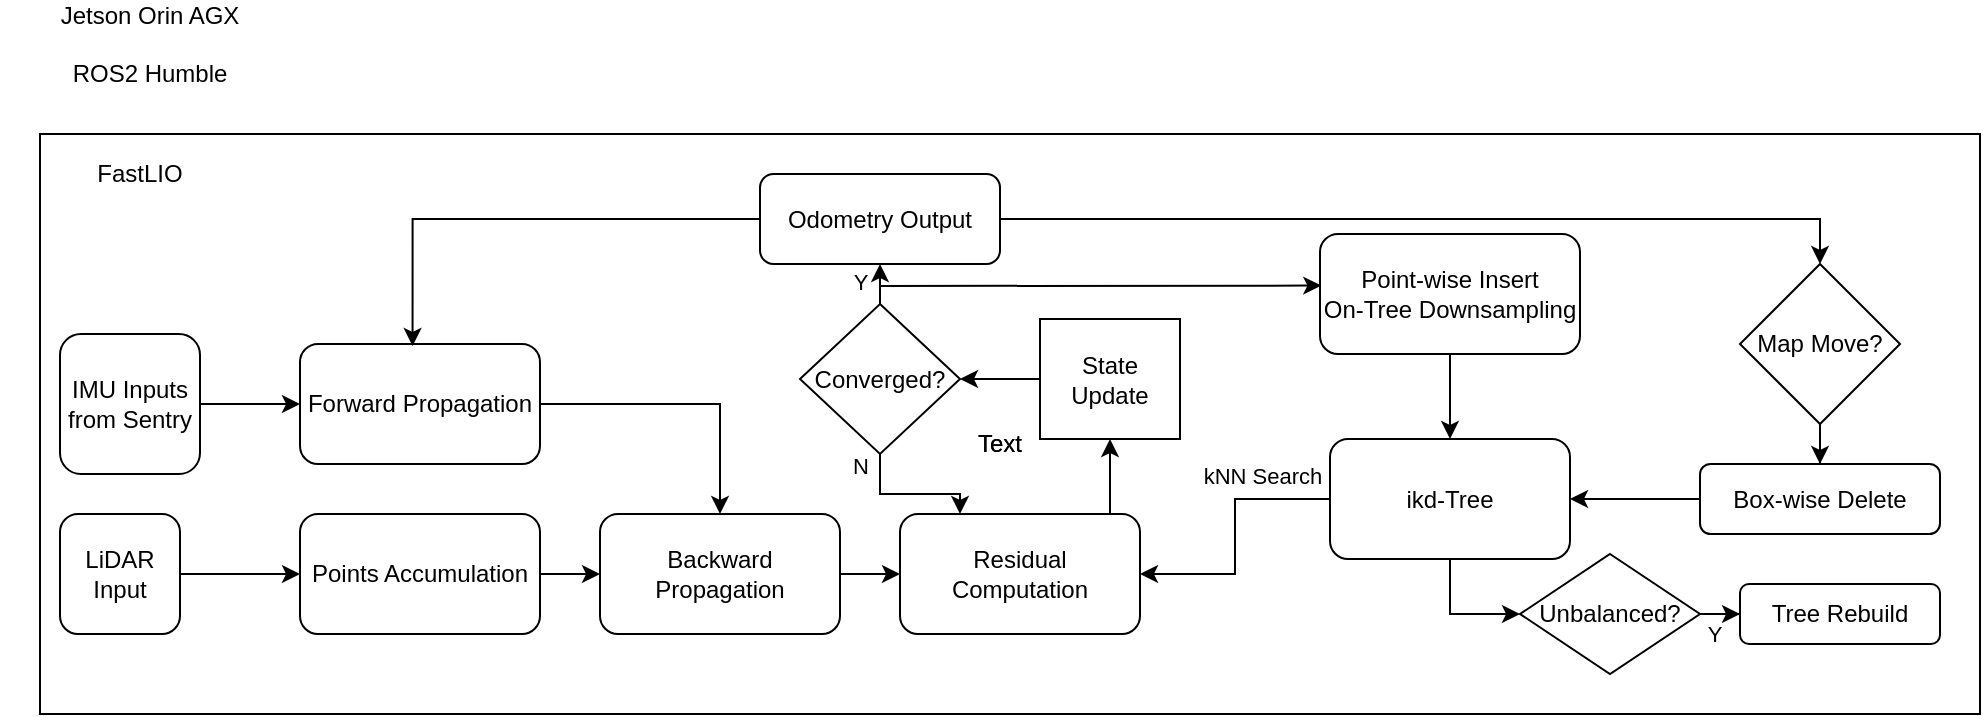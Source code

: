 <mxfile version="24.8.6">
  <diagram name="Page-1" id="JMVAUzZ0o1ExUXUQUCg5">
    <mxGraphModel dx="1465" dy="858" grid="1" gridSize="10" guides="1" tooltips="1" connect="1" arrows="1" fold="1" page="1" pageScale="1" pageWidth="1169" pageHeight="827" math="0" shadow="0">
      <root>
        <mxCell id="0" />
        <mxCell id="1" parent="0" />
        <mxCell id="M8tLcc11VRAPwzMgu9lw-11" value="Jetson Orin AGX&lt;br&gt;&lt;br&gt;ROS2 Humble" style="text;html=1;align=center;verticalAlign=middle;whiteSpace=wrap;rounded=0;" vertex="1" parent="1">
          <mxGeometry x="10" y="20" width="150" height="30" as="geometry" />
        </mxCell>
        <mxCell id="M8tLcc11VRAPwzMgu9lw-61" value="" style="group" vertex="1" connectable="0" parent="1">
          <mxGeometry x="30" y="80" width="970" height="290" as="geometry" />
        </mxCell>
        <mxCell id="M8tLcc11VRAPwzMgu9lw-56" value="" style="rounded=0;whiteSpace=wrap;html=1;" vertex="1" parent="M8tLcc11VRAPwzMgu9lw-61">
          <mxGeometry width="970" height="290" as="geometry" />
        </mxCell>
        <mxCell id="M8tLcc11VRAPwzMgu9lw-55" value="" style="group" vertex="1" connectable="0" parent="M8tLcc11VRAPwzMgu9lw-61">
          <mxGeometry x="10" y="20" width="940" height="250" as="geometry" />
        </mxCell>
        <mxCell id="M8tLcc11VRAPwzMgu9lw-12" value="IMU Inputs from Sentry" style="whiteSpace=wrap;html=1;aspect=fixed;rounded=1;" vertex="1" parent="M8tLcc11VRAPwzMgu9lw-55">
          <mxGeometry y="80" width="70" height="70" as="geometry" />
        </mxCell>
        <mxCell id="M8tLcc11VRAPwzMgu9lw-13" value="LiDAR Input" style="whiteSpace=wrap;html=1;aspect=fixed;rounded=1;" vertex="1" parent="M8tLcc11VRAPwzMgu9lw-55">
          <mxGeometry y="170" width="60" height="60" as="geometry" />
        </mxCell>
        <mxCell id="M8tLcc11VRAPwzMgu9lw-14" value="" style="endArrow=classic;html=1;rounded=0;exitX=1;exitY=0.5;exitDx=0;exitDy=0;entryX=0;entryY=0.5;entryDx=0;entryDy=0;" edge="1" parent="M8tLcc11VRAPwzMgu9lw-55" source="M8tLcc11VRAPwzMgu9lw-13" target="M8tLcc11VRAPwzMgu9lw-15">
          <mxGeometry width="50" height="50" relative="1" as="geometry">
            <mxPoint x="390" y="210" as="sourcePoint" />
            <mxPoint x="100" y="162" as="targetPoint" />
          </mxGeometry>
        </mxCell>
        <mxCell id="M8tLcc11VRAPwzMgu9lw-20" style="edgeStyle=orthogonalEdgeStyle;rounded=0;orthogonalLoop=1;jettySize=auto;html=1;" edge="1" parent="M8tLcc11VRAPwzMgu9lw-55" source="M8tLcc11VRAPwzMgu9lw-15" target="M8tLcc11VRAPwzMgu9lw-18">
          <mxGeometry relative="1" as="geometry" />
        </mxCell>
        <mxCell id="M8tLcc11VRAPwzMgu9lw-15" value="Points Accumulation" style="rounded=1;whiteSpace=wrap;html=1;" vertex="1" parent="M8tLcc11VRAPwzMgu9lw-55">
          <mxGeometry x="120" y="170" width="120" height="60" as="geometry" />
        </mxCell>
        <mxCell id="M8tLcc11VRAPwzMgu9lw-16" value="" style="endArrow=classic;html=1;rounded=0;exitX=1;exitY=0.5;exitDx=0;exitDy=0;entryX=0;entryY=0.5;entryDx=0;entryDy=0;" edge="1" parent="M8tLcc11VRAPwzMgu9lw-55" source="M8tLcc11VRAPwzMgu9lw-12" target="M8tLcc11VRAPwzMgu9lw-17">
          <mxGeometry width="50" height="50" relative="1" as="geometry">
            <mxPoint x="80" y="100" as="sourcePoint" />
            <mxPoint x="130" y="50" as="targetPoint" />
          </mxGeometry>
        </mxCell>
        <mxCell id="M8tLcc11VRAPwzMgu9lw-19" style="edgeStyle=orthogonalEdgeStyle;rounded=0;orthogonalLoop=1;jettySize=auto;html=1;entryX=0.5;entryY=0;entryDx=0;entryDy=0;" edge="1" parent="M8tLcc11VRAPwzMgu9lw-55" source="M8tLcc11VRAPwzMgu9lw-17" target="M8tLcc11VRAPwzMgu9lw-18">
          <mxGeometry relative="1" as="geometry" />
        </mxCell>
        <mxCell id="M8tLcc11VRAPwzMgu9lw-17" value="Forward Propagation" style="rounded=1;whiteSpace=wrap;html=1;" vertex="1" parent="M8tLcc11VRAPwzMgu9lw-55">
          <mxGeometry x="120" y="85" width="120" height="60" as="geometry" />
        </mxCell>
        <mxCell id="M8tLcc11VRAPwzMgu9lw-22" style="edgeStyle=orthogonalEdgeStyle;rounded=0;orthogonalLoop=1;jettySize=auto;html=1;entryX=0;entryY=0.5;entryDx=0;entryDy=0;" edge="1" parent="M8tLcc11VRAPwzMgu9lw-55" source="M8tLcc11VRAPwzMgu9lw-18" target="M8tLcc11VRAPwzMgu9lw-21">
          <mxGeometry relative="1" as="geometry" />
        </mxCell>
        <mxCell id="M8tLcc11VRAPwzMgu9lw-18" value="Backward Propagation" style="rounded=1;whiteSpace=wrap;html=1;" vertex="1" parent="M8tLcc11VRAPwzMgu9lw-55">
          <mxGeometry x="270" y="170" width="120" height="60" as="geometry" />
        </mxCell>
        <mxCell id="M8tLcc11VRAPwzMgu9lw-25" style="edgeStyle=orthogonalEdgeStyle;rounded=0;orthogonalLoop=1;jettySize=auto;html=1;entryX=0.5;entryY=1;entryDx=0;entryDy=0;" edge="1" parent="M8tLcc11VRAPwzMgu9lw-55" source="M8tLcc11VRAPwzMgu9lw-21" target="M8tLcc11VRAPwzMgu9lw-23">
          <mxGeometry relative="1" as="geometry">
            <Array as="points">
              <mxPoint x="525" y="150" />
              <mxPoint x="525" y="150" />
            </Array>
          </mxGeometry>
        </mxCell>
        <mxCell id="M8tLcc11VRAPwzMgu9lw-21" value="Residual Computation" style="rounded=1;whiteSpace=wrap;html=1;" vertex="1" parent="M8tLcc11VRAPwzMgu9lw-55">
          <mxGeometry x="420" y="170" width="120" height="60" as="geometry" />
        </mxCell>
        <mxCell id="M8tLcc11VRAPwzMgu9lw-29" style="edgeStyle=orthogonalEdgeStyle;rounded=0;orthogonalLoop=1;jettySize=auto;html=1;entryX=1;entryY=0.5;entryDx=0;entryDy=0;" edge="1" parent="M8tLcc11VRAPwzMgu9lw-55" source="M8tLcc11VRAPwzMgu9lw-23" target="M8tLcc11VRAPwzMgu9lw-24">
          <mxGeometry relative="1" as="geometry" />
        </mxCell>
        <mxCell id="M8tLcc11VRAPwzMgu9lw-23" value="State Update" style="rounded=0;whiteSpace=wrap;html=1;" vertex="1" parent="M8tLcc11VRAPwzMgu9lw-55">
          <mxGeometry x="490" y="72.5" width="70" height="60" as="geometry" />
        </mxCell>
        <mxCell id="M8tLcc11VRAPwzMgu9lw-27" style="edgeStyle=orthogonalEdgeStyle;rounded=0;orthogonalLoop=1;jettySize=auto;html=1;entryX=0.25;entryY=0;entryDx=0;entryDy=0;" edge="1" parent="M8tLcc11VRAPwzMgu9lw-55" source="M8tLcc11VRAPwzMgu9lw-24" target="M8tLcc11VRAPwzMgu9lw-21">
          <mxGeometry relative="1" as="geometry" />
        </mxCell>
        <mxCell id="M8tLcc11VRAPwzMgu9lw-28" value="N" style="edgeLabel;html=1;align=center;verticalAlign=middle;resizable=0;points=[];" vertex="1" connectable="0" parent="M8tLcc11VRAPwzMgu9lw-27">
          <mxGeometry x="-0.733" y="-1" relative="1" as="geometry">
            <mxPoint x="-9" y="-4" as="offset" />
          </mxGeometry>
        </mxCell>
        <mxCell id="M8tLcc11VRAPwzMgu9lw-31" style="edgeStyle=orthogonalEdgeStyle;rounded=0;orthogonalLoop=1;jettySize=auto;html=1;entryX=0.5;entryY=1;entryDx=0;entryDy=0;" edge="1" parent="M8tLcc11VRAPwzMgu9lw-55" source="M8tLcc11VRAPwzMgu9lw-24" target="M8tLcc11VRAPwzMgu9lw-30">
          <mxGeometry relative="1" as="geometry">
            <Array as="points">
              <mxPoint x="410" y="45" />
            </Array>
          </mxGeometry>
        </mxCell>
        <mxCell id="M8tLcc11VRAPwzMgu9lw-32" value="Y" style="edgeLabel;html=1;align=center;verticalAlign=middle;resizable=0;points=[];" vertex="1" connectable="0" parent="M8tLcc11VRAPwzMgu9lw-31">
          <mxGeometry x="0.66" y="1" relative="1" as="geometry">
            <mxPoint x="-9" y="5" as="offset" />
          </mxGeometry>
        </mxCell>
        <mxCell id="M8tLcc11VRAPwzMgu9lw-24" value="Converged?" style="rhombus;whiteSpace=wrap;html=1;" vertex="1" parent="M8tLcc11VRAPwzMgu9lw-55">
          <mxGeometry x="370" y="65" width="80" height="75" as="geometry" />
        </mxCell>
        <mxCell id="M8tLcc11VRAPwzMgu9lw-39" style="edgeStyle=orthogonalEdgeStyle;rounded=0;orthogonalLoop=1;jettySize=auto;html=1;entryX=0.5;entryY=0;entryDx=0;entryDy=0;" edge="1" parent="M8tLcc11VRAPwzMgu9lw-55" source="M8tLcc11VRAPwzMgu9lw-30" target="M8tLcc11VRAPwzMgu9lw-36">
          <mxGeometry relative="1" as="geometry" />
        </mxCell>
        <mxCell id="M8tLcc11VRAPwzMgu9lw-30" value="Odometry Output" style="rounded=1;whiteSpace=wrap;html=1;" vertex="1" parent="M8tLcc11VRAPwzMgu9lw-55">
          <mxGeometry x="350" width="120" height="45" as="geometry" />
        </mxCell>
        <mxCell id="M8tLcc11VRAPwzMgu9lw-33" style="edgeStyle=orthogonalEdgeStyle;rounded=0;orthogonalLoop=1;jettySize=auto;html=1;entryX=0.469;entryY=0.016;entryDx=0;entryDy=0;entryPerimeter=0;" edge="1" parent="M8tLcc11VRAPwzMgu9lw-55" source="M8tLcc11VRAPwzMgu9lw-30" target="M8tLcc11VRAPwzMgu9lw-17">
          <mxGeometry relative="1" as="geometry" />
        </mxCell>
        <mxCell id="M8tLcc11VRAPwzMgu9lw-42" style="edgeStyle=orthogonalEdgeStyle;rounded=0;orthogonalLoop=1;jettySize=auto;html=1;entryX=0.5;entryY=0;entryDx=0;entryDy=0;" edge="1" parent="M8tLcc11VRAPwzMgu9lw-55" source="M8tLcc11VRAPwzMgu9lw-35" target="M8tLcc11VRAPwzMgu9lw-41">
          <mxGeometry relative="1" as="geometry" />
        </mxCell>
        <mxCell id="M8tLcc11VRAPwzMgu9lw-35" value="Point-wise Insert&lt;div&gt;On-Tree Downsampling&lt;/div&gt;" style="rounded=1;whiteSpace=wrap;html=1;" vertex="1" parent="M8tLcc11VRAPwzMgu9lw-55">
          <mxGeometry x="630" y="30" width="130" height="60" as="geometry" />
        </mxCell>
        <mxCell id="M8tLcc11VRAPwzMgu9lw-38" style="edgeStyle=orthogonalEdgeStyle;rounded=0;orthogonalLoop=1;jettySize=auto;html=1;entryX=0.5;entryY=0;entryDx=0;entryDy=0;" edge="1" parent="M8tLcc11VRAPwzMgu9lw-55" source="M8tLcc11VRAPwzMgu9lw-36" target="M8tLcc11VRAPwzMgu9lw-37">
          <mxGeometry relative="1" as="geometry" />
        </mxCell>
        <mxCell id="M8tLcc11VRAPwzMgu9lw-36" value="Map Move?" style="rhombus;whiteSpace=wrap;html=1;" vertex="1" parent="M8tLcc11VRAPwzMgu9lw-55">
          <mxGeometry x="840" y="45" width="80" height="80" as="geometry" />
        </mxCell>
        <mxCell id="M8tLcc11VRAPwzMgu9lw-43" style="edgeStyle=orthogonalEdgeStyle;rounded=0;orthogonalLoop=1;jettySize=auto;html=1;" edge="1" parent="M8tLcc11VRAPwzMgu9lw-55" source="M8tLcc11VRAPwzMgu9lw-37" target="M8tLcc11VRAPwzMgu9lw-41">
          <mxGeometry relative="1" as="geometry" />
        </mxCell>
        <mxCell id="M8tLcc11VRAPwzMgu9lw-37" value="Box-wise Delete" style="rounded=1;whiteSpace=wrap;html=1;" vertex="1" parent="M8tLcc11VRAPwzMgu9lw-55">
          <mxGeometry x="820" y="145" width="120" height="35" as="geometry" />
        </mxCell>
        <mxCell id="M8tLcc11VRAPwzMgu9lw-40" value="" style="endArrow=classic;html=1;rounded=0;entryX=0.005;entryY=0.43;entryDx=0;entryDy=0;entryPerimeter=0;" edge="1" parent="M8tLcc11VRAPwzMgu9lw-55" target="M8tLcc11VRAPwzMgu9lw-35">
          <mxGeometry width="50" height="50" relative="1" as="geometry">
            <mxPoint x="410" y="56" as="sourcePoint" />
            <mxPoint x="530" y="30" as="targetPoint" />
          </mxGeometry>
        </mxCell>
        <mxCell id="M8tLcc11VRAPwzMgu9lw-44" style="edgeStyle=orthogonalEdgeStyle;rounded=0;orthogonalLoop=1;jettySize=auto;html=1;entryX=1;entryY=0.5;entryDx=0;entryDy=0;" edge="1" parent="M8tLcc11VRAPwzMgu9lw-55" source="M8tLcc11VRAPwzMgu9lw-41" target="M8tLcc11VRAPwzMgu9lw-21">
          <mxGeometry relative="1" as="geometry" />
        </mxCell>
        <mxCell id="M8tLcc11VRAPwzMgu9lw-45" value="kNN Search" style="edgeLabel;html=1;align=center;verticalAlign=middle;resizable=0;points=[];" vertex="1" connectable="0" parent="M8tLcc11VRAPwzMgu9lw-44">
          <mxGeometry x="-0.658" y="-1" relative="1" as="geometry">
            <mxPoint x="-12" y="-11" as="offset" />
          </mxGeometry>
        </mxCell>
        <mxCell id="M8tLcc11VRAPwzMgu9lw-47" style="edgeStyle=orthogonalEdgeStyle;rounded=0;orthogonalLoop=1;jettySize=auto;html=1;entryX=0;entryY=0.5;entryDx=0;entryDy=0;" edge="1" parent="M8tLcc11VRAPwzMgu9lw-55" source="M8tLcc11VRAPwzMgu9lw-41" target="M8tLcc11VRAPwzMgu9lw-46">
          <mxGeometry relative="1" as="geometry" />
        </mxCell>
        <mxCell id="M8tLcc11VRAPwzMgu9lw-41" value="ikd-Tree" style="rounded=1;whiteSpace=wrap;html=1;" vertex="1" parent="M8tLcc11VRAPwzMgu9lw-55">
          <mxGeometry x="635" y="132.5" width="120" height="60" as="geometry" />
        </mxCell>
        <mxCell id="M8tLcc11VRAPwzMgu9lw-50" style="edgeStyle=orthogonalEdgeStyle;rounded=0;orthogonalLoop=1;jettySize=auto;html=1;entryX=0;entryY=0.5;entryDx=0;entryDy=0;" edge="1" parent="M8tLcc11VRAPwzMgu9lw-55" source="M8tLcc11VRAPwzMgu9lw-46" target="M8tLcc11VRAPwzMgu9lw-49">
          <mxGeometry relative="1" as="geometry" />
        </mxCell>
        <mxCell id="M8tLcc11VRAPwzMgu9lw-51" value="Y" style="edgeLabel;html=1;align=center;verticalAlign=middle;resizable=0;points=[];" vertex="1" connectable="0" parent="M8tLcc11VRAPwzMgu9lw-50">
          <mxGeometry x="0.555" y="1" relative="1" as="geometry">
            <mxPoint y="11" as="offset" />
          </mxGeometry>
        </mxCell>
        <mxCell id="M8tLcc11VRAPwzMgu9lw-46" value="Unbalanced?" style="rhombus;whiteSpace=wrap;html=1;" vertex="1" parent="M8tLcc11VRAPwzMgu9lw-55">
          <mxGeometry x="730" y="190" width="90" height="60" as="geometry" />
        </mxCell>
        <mxCell id="M8tLcc11VRAPwzMgu9lw-49" value="Tree Rebuild" style="rounded=1;whiteSpace=wrap;html=1;" vertex="1" parent="M8tLcc11VRAPwzMgu9lw-55">
          <mxGeometry x="840" y="205" width="100" height="30" as="geometry" />
        </mxCell>
        <mxCell id="M8tLcc11VRAPwzMgu9lw-59" value="FastLIO" style="text;html=1;align=center;verticalAlign=middle;whiteSpace=wrap;rounded=0;" vertex="1" parent="M8tLcc11VRAPwzMgu9lw-55">
          <mxGeometry x="-10" y="-30" width="100" height="60" as="geometry" />
        </mxCell>
        <mxCell id="M8tLcc11VRAPwzMgu9lw-57" value="Text" style="text;html=1;align=center;verticalAlign=middle;whiteSpace=wrap;rounded=0;" vertex="1" parent="M8tLcc11VRAPwzMgu9lw-61">
          <mxGeometry x="450" y="140" width="60" height="30" as="geometry" />
        </mxCell>
        <mxCell id="M8tLcc11VRAPwzMgu9lw-58" value="Text" style="text;html=1;align=center;verticalAlign=middle;whiteSpace=wrap;rounded=0;" vertex="1" parent="M8tLcc11VRAPwzMgu9lw-61">
          <mxGeometry x="450" y="140" width="60" height="30" as="geometry" />
        </mxCell>
      </root>
    </mxGraphModel>
  </diagram>
</mxfile>
